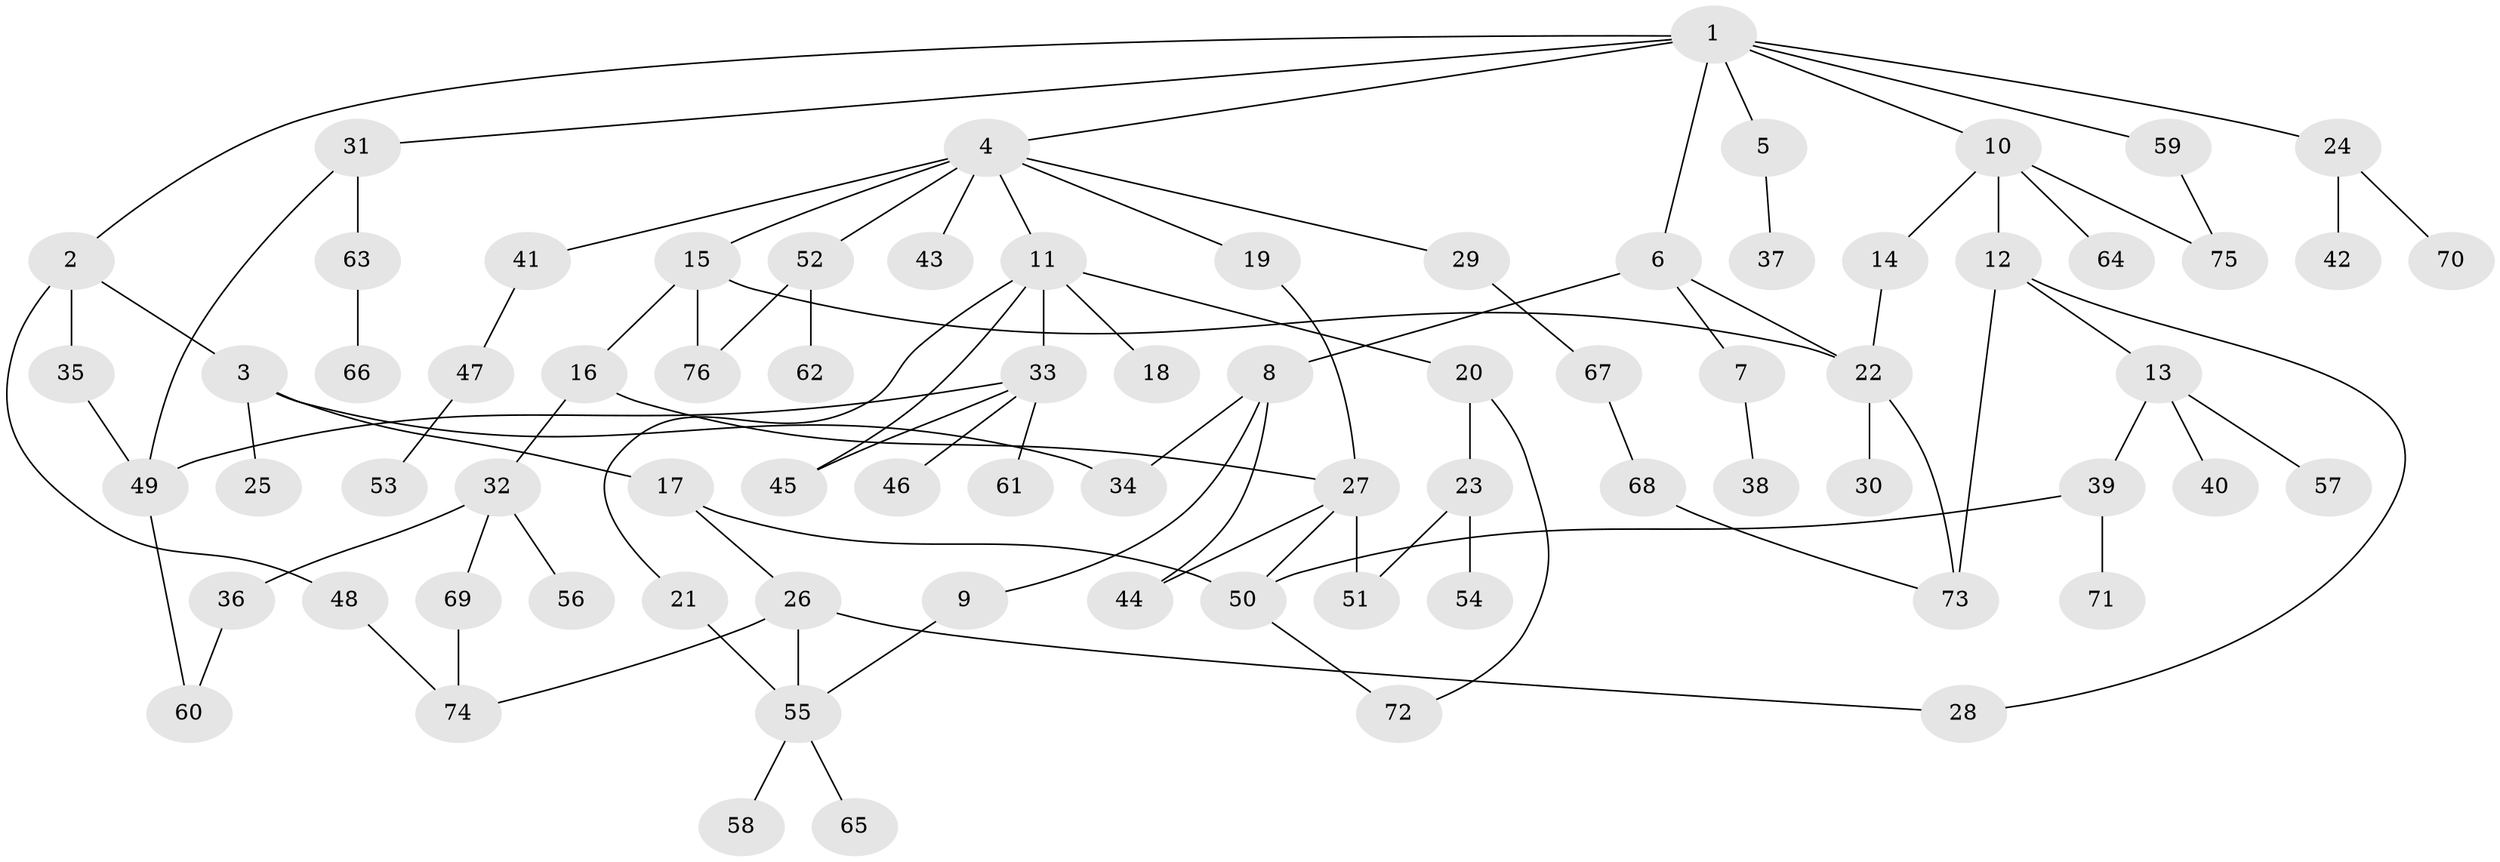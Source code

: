 // coarse degree distribution, {9: 0.0196078431372549, 6: 0.0196078431372549, 10: 0.0196078431372549, 1: 0.37254901960784315, 7: 0.0196078431372549, 4: 0.0196078431372549, 2: 0.2549019607843137, 5: 0.13725490196078433, 8: 0.0196078431372549, 3: 0.11764705882352941}
// Generated by graph-tools (version 1.1) at 2025/51/02/27/25 19:51:37]
// undirected, 76 vertices, 97 edges
graph export_dot {
graph [start="1"]
  node [color=gray90,style=filled];
  1;
  2;
  3;
  4;
  5;
  6;
  7;
  8;
  9;
  10;
  11;
  12;
  13;
  14;
  15;
  16;
  17;
  18;
  19;
  20;
  21;
  22;
  23;
  24;
  25;
  26;
  27;
  28;
  29;
  30;
  31;
  32;
  33;
  34;
  35;
  36;
  37;
  38;
  39;
  40;
  41;
  42;
  43;
  44;
  45;
  46;
  47;
  48;
  49;
  50;
  51;
  52;
  53;
  54;
  55;
  56;
  57;
  58;
  59;
  60;
  61;
  62;
  63;
  64;
  65;
  66;
  67;
  68;
  69;
  70;
  71;
  72;
  73;
  74;
  75;
  76;
  1 -- 2;
  1 -- 4;
  1 -- 5;
  1 -- 6;
  1 -- 10;
  1 -- 24;
  1 -- 31;
  1 -- 59;
  2 -- 3;
  2 -- 35;
  2 -- 48;
  3 -- 17;
  3 -- 25;
  3 -- 34;
  4 -- 11;
  4 -- 15;
  4 -- 19;
  4 -- 29;
  4 -- 41;
  4 -- 43;
  4 -- 52;
  5 -- 37;
  6 -- 7;
  6 -- 8;
  6 -- 22;
  7 -- 38;
  8 -- 9;
  8 -- 44;
  8 -- 34;
  9 -- 55;
  10 -- 12;
  10 -- 14;
  10 -- 64;
  10 -- 75;
  11 -- 18;
  11 -- 20;
  11 -- 21;
  11 -- 33;
  11 -- 45;
  12 -- 13;
  12 -- 73;
  12 -- 28;
  13 -- 39;
  13 -- 40;
  13 -- 57;
  14 -- 22;
  15 -- 16;
  15 -- 22;
  15 -- 76;
  16 -- 27;
  16 -- 32;
  17 -- 26;
  17 -- 50;
  19 -- 27;
  20 -- 23;
  20 -- 72;
  21 -- 55;
  22 -- 30;
  22 -- 73;
  23 -- 51;
  23 -- 54;
  24 -- 42;
  24 -- 70;
  26 -- 28;
  26 -- 74;
  26 -- 55;
  27 -- 50;
  27 -- 51;
  27 -- 44;
  29 -- 67;
  31 -- 49;
  31 -- 63;
  32 -- 36;
  32 -- 56;
  32 -- 69;
  33 -- 46;
  33 -- 61;
  33 -- 45;
  33 -- 49;
  35 -- 49;
  36 -- 60;
  39 -- 71;
  39 -- 50;
  41 -- 47;
  47 -- 53;
  48 -- 74;
  49 -- 60;
  50 -- 72;
  52 -- 62;
  52 -- 76;
  55 -- 58;
  55 -- 65;
  59 -- 75;
  63 -- 66;
  67 -- 68;
  68 -- 73;
  69 -- 74;
}
